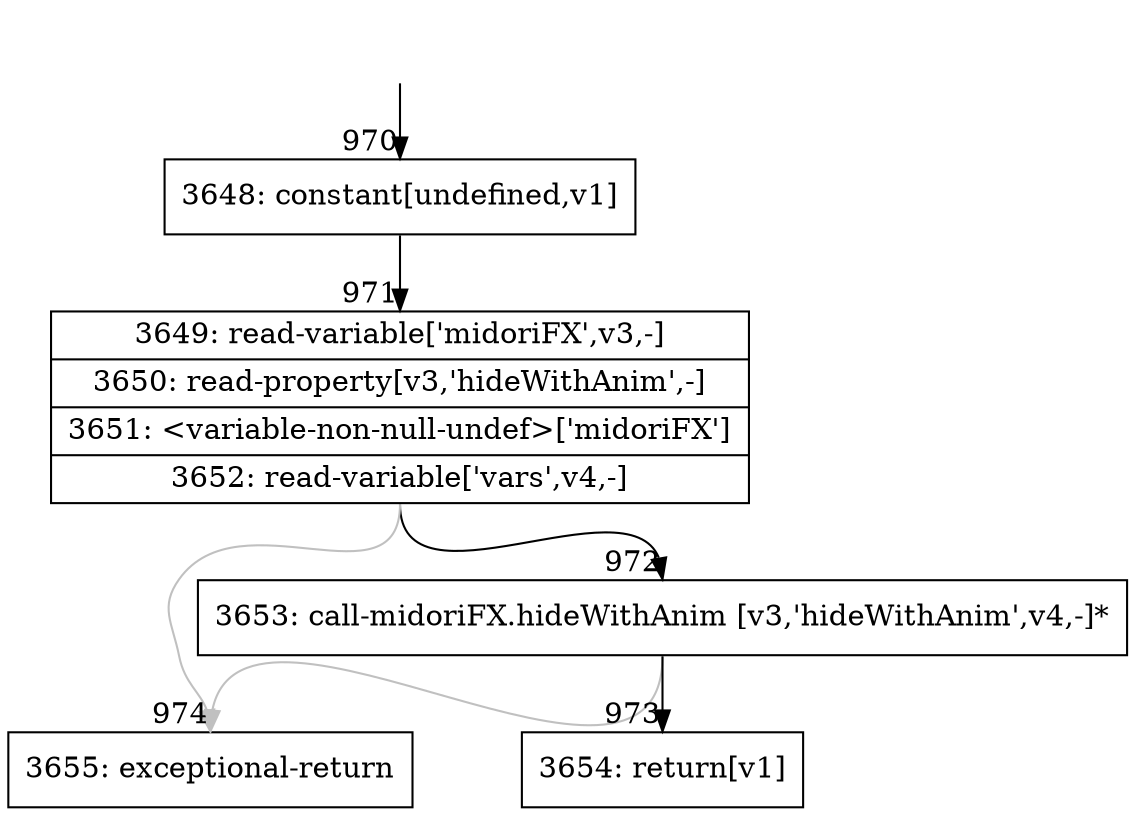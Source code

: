 digraph {
rankdir="TD"
BB_entry53[shape=none,label=""];
BB_entry53 -> BB970 [tailport=s, headport=n, headlabel="    970"]
BB970 [shape=record label="{3648: constant[undefined,v1]}" ] 
BB970 -> BB971 [tailport=s, headport=n, headlabel="      971"]
BB971 [shape=record label="{3649: read-variable['midoriFX',v3,-]|3650: read-property[v3,'hideWithAnim',-]|3651: \<variable-non-null-undef\>['midoriFX']|3652: read-variable['vars',v4,-]}" ] 
BB971 -> BB972 [tailport=s, headport=n, headlabel="      972"]
BB971 -> BB974 [tailport=s, headport=n, color=gray, headlabel="      974"]
BB972 [shape=record label="{3653: call-midoriFX.hideWithAnim [v3,'hideWithAnim',v4,-]*}" ] 
BB972 -> BB973 [tailport=s, headport=n, headlabel="      973"]
BB972 -> BB974 [tailport=s, headport=n, color=gray]
BB973 [shape=record label="{3654: return[v1]}" ] 
BB974 [shape=record label="{3655: exceptional-return}" ] 
//#$~ 731
}
